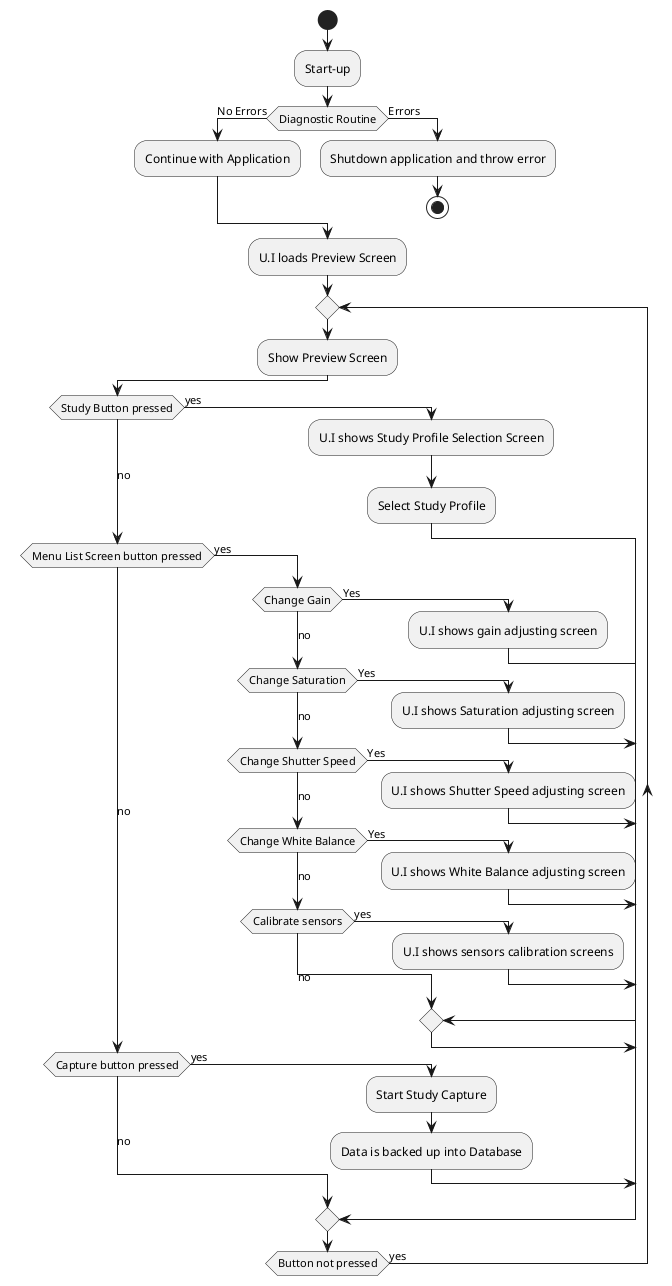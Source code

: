 @startuml
!pragma useVerticalIf on
start
:Start-up;
if(Diagnostic Routine) then (No Errors)
:Continue with Application;
else (Errors)
:Shutdown application and throw error;
stop
endif
:U.I loads Preview Screen;
repeat
:Show Preview Screen;
if(Study Button pressed) then (yes)
 :U.I shows Study Profile Selection Screen;
 :Select Study Profile;
 
(no) elseif (Menu List Screen button pressed) then (yes)
if(Change Gain) then (Yes)
 :U.I shows gain adjusting screen;
 (no) elseif(Change Saturation) then (Yes)
 :U.I shows Saturation adjusting screen;
 (no) elseif(Change Shutter Speed) then (Yes)
 :U.I shows Shutter Speed adjusting screen;
 (no) elseif(Change White Balance) then (Yes)
 :U.I shows White Balance adjusting screen;
(no) elseif (Calibrate sensors) then (yes)
:U.I shows sensors calibration screens;
else (no)
 endif
(no) elseif(Capture button pressed) is (yes)
:Start Study Capture;
 :Data is backed up into Database;
else (no)
endif
repeat while (Button not pressed) is (yes)
@endum
